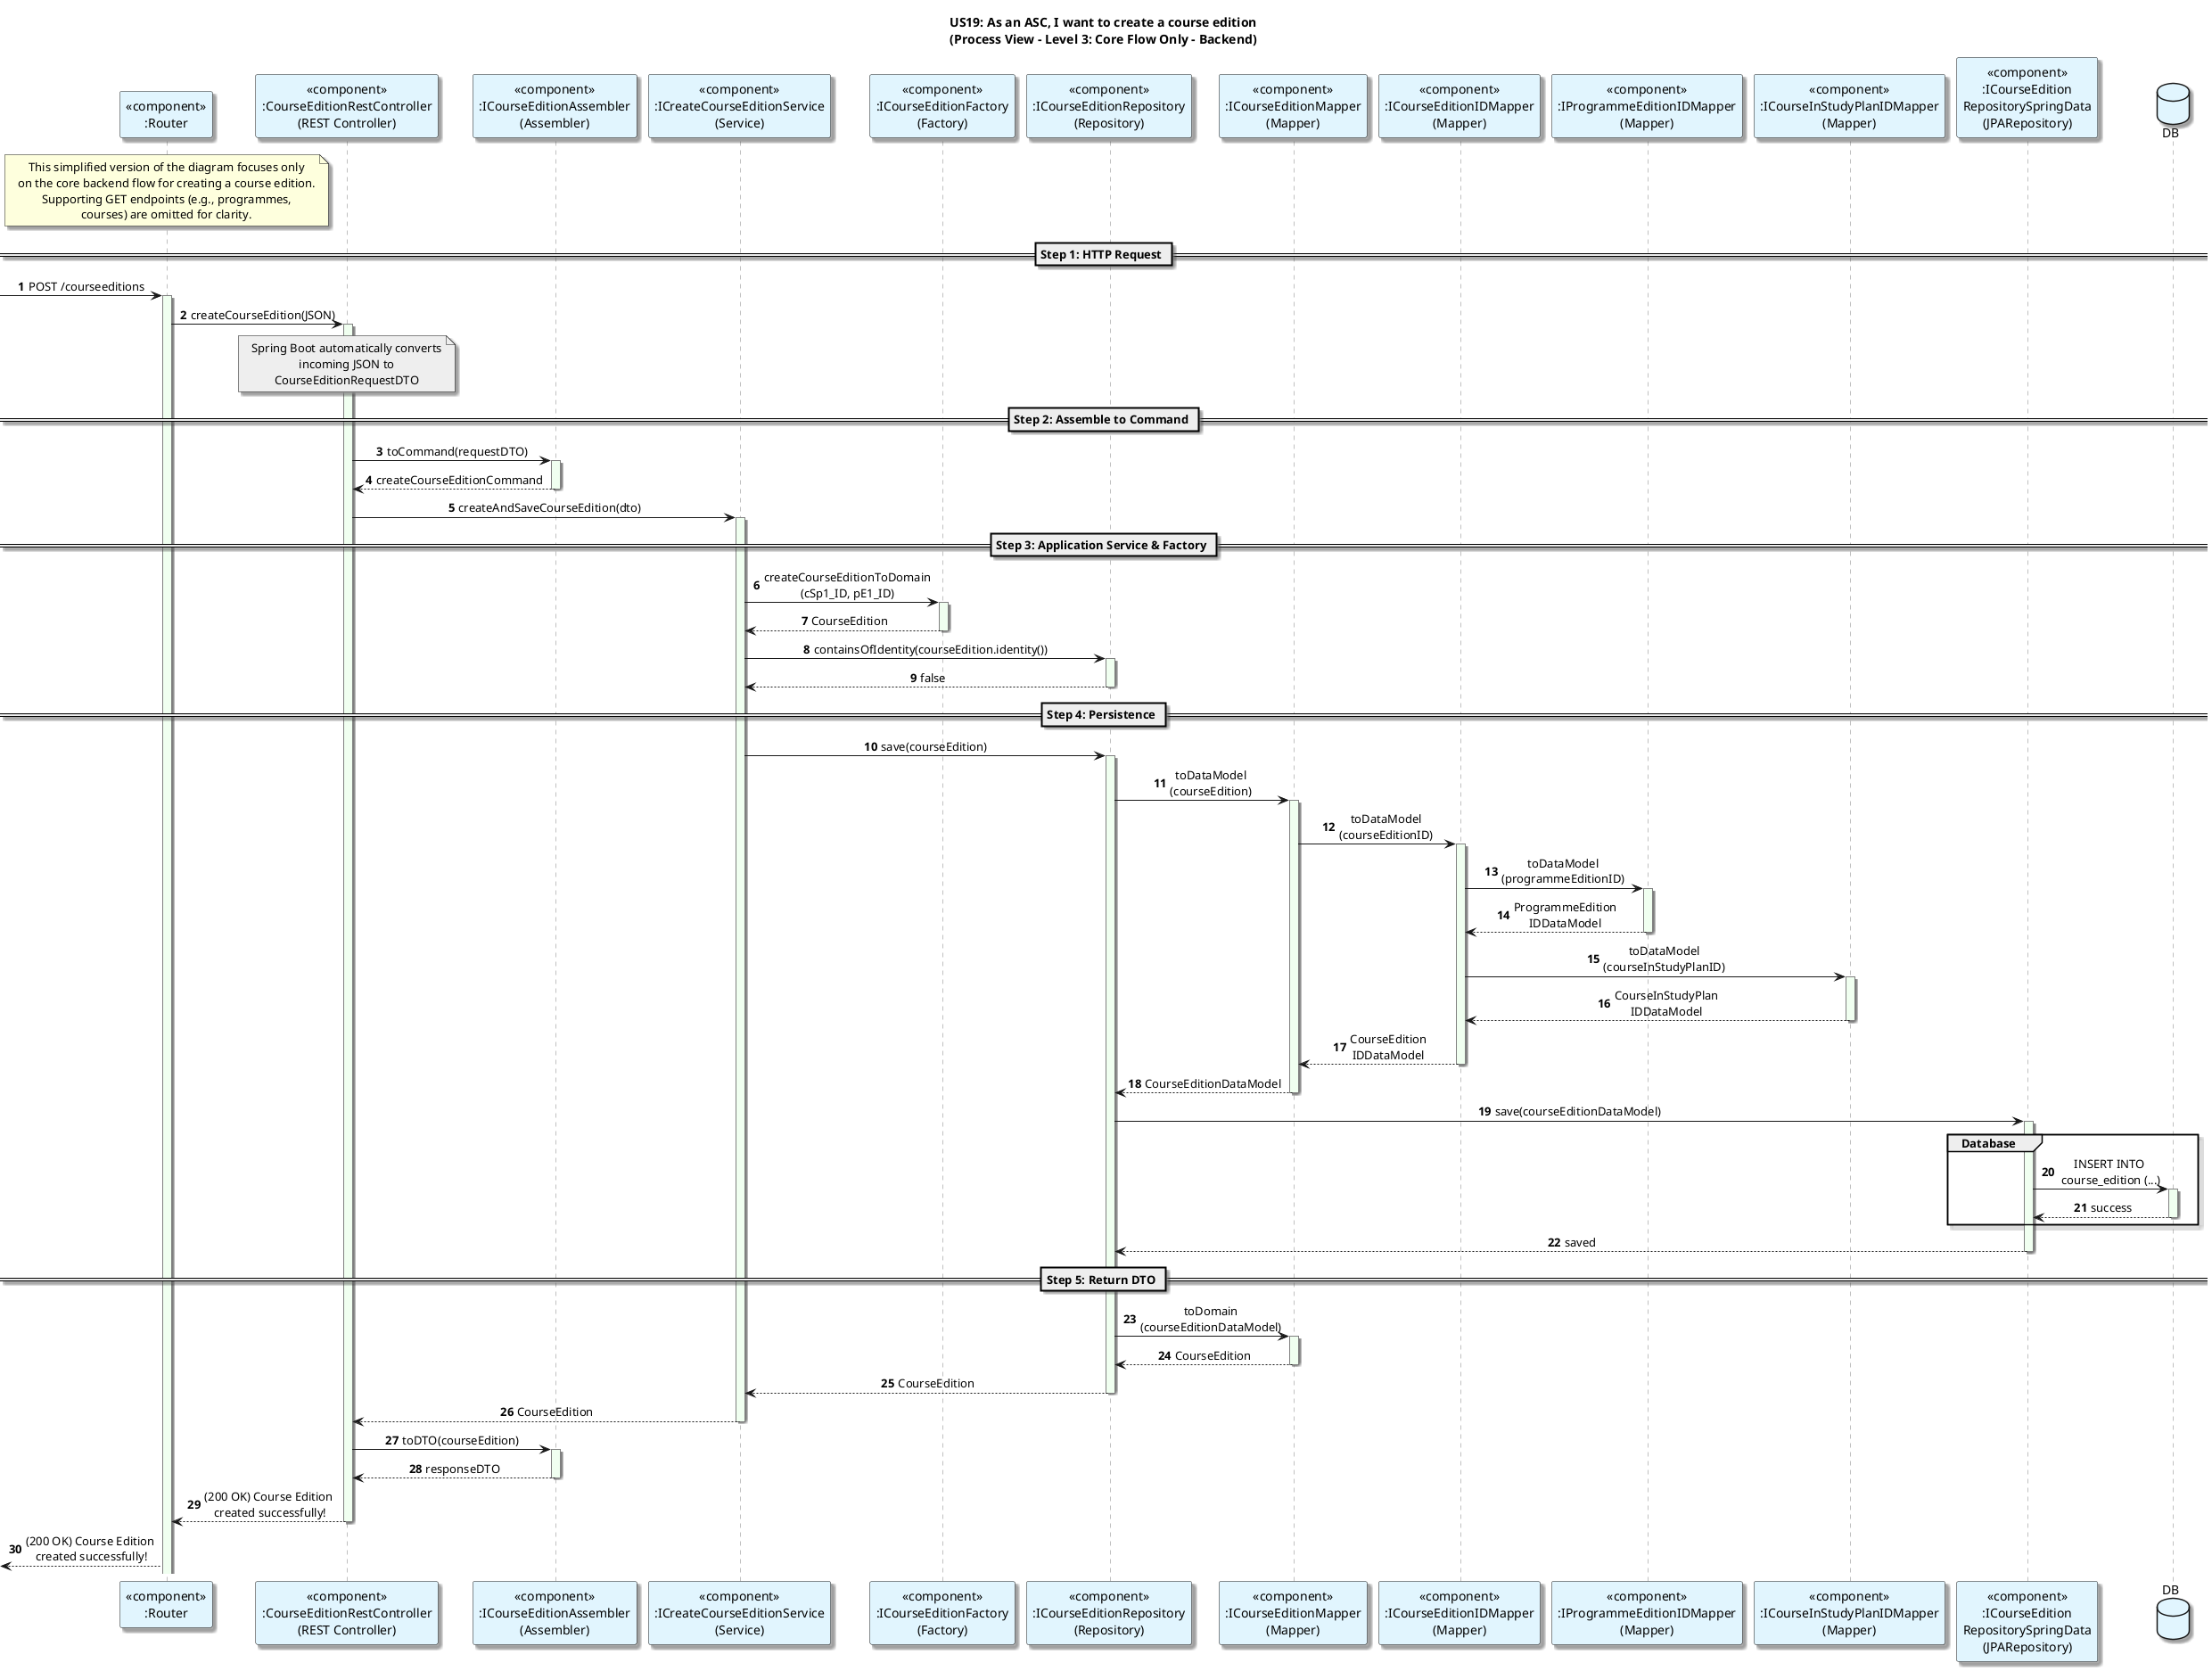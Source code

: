 @startuml
title: US19: As an ASC, I want to create a course edition\n(Process View - Level 3: Core Flow Only - Backend)


autonumber

skinparam {
  ActivityPadding 2
  ActivityMargin 2
  BoxPadding 2
}
skinparam sequence {
    LifeLineBorderColor Grey
    LifeLineBackgroundColor HoneyDew
}
skinparam defaultTextAlignment center
skinparam shadowing true


participant "<<component>>\n:Router" as router #E1F5FE
participant "<<component>>\n:CourseEditionRestController\n(REST Controller)" as Controller #E1F5FE
participant "<<component>>\n:ICourseEditionAssembler\n(Assembler)" as Assembler #E1F5FE
participant "<<component>>\n:ICreateCourseEditionService\n(Service)" as Service #E1F5FE
participant "<<component>>\n:ICourseEditionFactory\n(Factory)" as CourseEditionFactory #E1F5FE
participant "<<component>>\n:ICourseEditionRepository\n(Repository)" as Repository #E1F5FE
participant "<<component>>\n:ICourseEditionMapper\n(Mapper)" as Mapper #E1F5FE
participant "<<component>>\n:ICourseEditionIDMapper\n(Mapper)" as IDMapper #E1F5FE
participant "<<component>>\n:IProgrammeEditionIDMapper\n(Mapper)" as PEMapper #E1F5FE
participant "<<component>>\n:ICourseInStudyPlanIDMapper\n(Mapper)" as CSPMapper #E1F5FE
participant "<<component>>\n:ICourseEdition\nRepositorySpringData\n(JPARepository)" as SpringData #E1F5FE

database DB as Database #E1F5FE

note over router
This simplified version of the diagram focuses only
on the core backend flow for creating a course edition.
Supporting GET endpoints (e.g., programmes,
courses) are omitted for clarity.
end note

== Step 1: HTTP Request ==

' --- GET endpoints omitted for brevity ---

-> router: POST /courseeditions
activate router
router -> Controller: createCourseEdition(JSON)

activate Controller

note over Controller #EEEEEE
Spring Boot automatically converts
incoming JSON to
CourseEditionRequestDTO
end note

== Step 2: Assemble to Command ==

Controller -> Assembler: toCommand(requestDTO)
activate Assembler
Assembler --> Controller: createCourseEditionCommand
deactivate Assembler



Controller -> Service: createAndSaveCourseEdition(dto)
activate Service

== Step 3: Application Service & Factory ==

Service -> CourseEditionFactory: createCourseEditionToDomain\n(cSp1_ID, pE1_ID)
activate CourseEditionFactory
CourseEditionFactory --> Service -- : CourseEdition
Service -> Repository: containsOfIdentity(courseEdition.identity())
activate Repository
Repository --> Service: false
deactivate Repository


== Step 4: Persistence ==
Service -> Repository : save(courseEdition)
activate Repository
Repository -> Mapper : toDataModel\n(courseEdition)
activate Mapper
Mapper -> IDMapper : toDataModel\n(courseEditionID)
activate IDMapper
IDMapper -> PEMapper : toDataModel\n(programmeEditionID)
activate PEMapper
PEMapper --> IDMapper : ProgrammeEdition\nIDDataModel
deactivate PEMapper
IDMapper -> CSPMapper : toDataModel\n(courseInStudyPlanID)
activate CSPMapper
CSPMapper --> IDMapper : CourseInStudyPlan\nIDDataModel
deactivate CSPMapper
IDMapper --> Mapper : CourseEdition\nIDDataModel
deactivate IDMapper
Mapper --> Repository : CourseEditionDataModel
deactivate Mapper




Repository -> SpringData : save(courseEditionDataModel)
activate SpringData

group Database
SpringData -> Database: INSERT INTO\n course_edition (...)
activate Database
Database --> SpringData: success
deactivate Database
end


SpringData --> Repository : saved
deactivate

== Step 5: Return DTO ==

Repository -> Mapper : toDomain\n(courseEditionDataModel)
activate Mapper
Mapper --> Repository : CourseEdition
deactivate

Repository --> Service : CourseEdition
deactivate

Service --> Controller : CourseEdition
deactivate Service

Controller -> Assembler : toDTO(courseEdition)
activate Assembler
Assembler --> Controller : responseDTO
deactivate Assembler

Controller --> router:  (200 OK) Course Edition\n created successfully!
deactivate Controller

<-- router:  (200 OK) Course Edition\n created successfully!
@enduml

